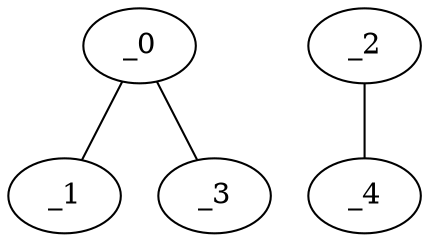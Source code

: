 graph FP1_0003 {
	_0	 [x="0.530972",
		y="2.94639"];
	_1	 [x="0.0702007",
		y="0.823109"];
	_0 -- _1;
	_3	 [x="2.42996",
		y="2.49276"];
	_0 -- _3;
	_2	 [x="1.6",
		y="1.77"];
	_4	 [x="0.789905",
		y="0.830589"];
	_2 -- _4;
}
